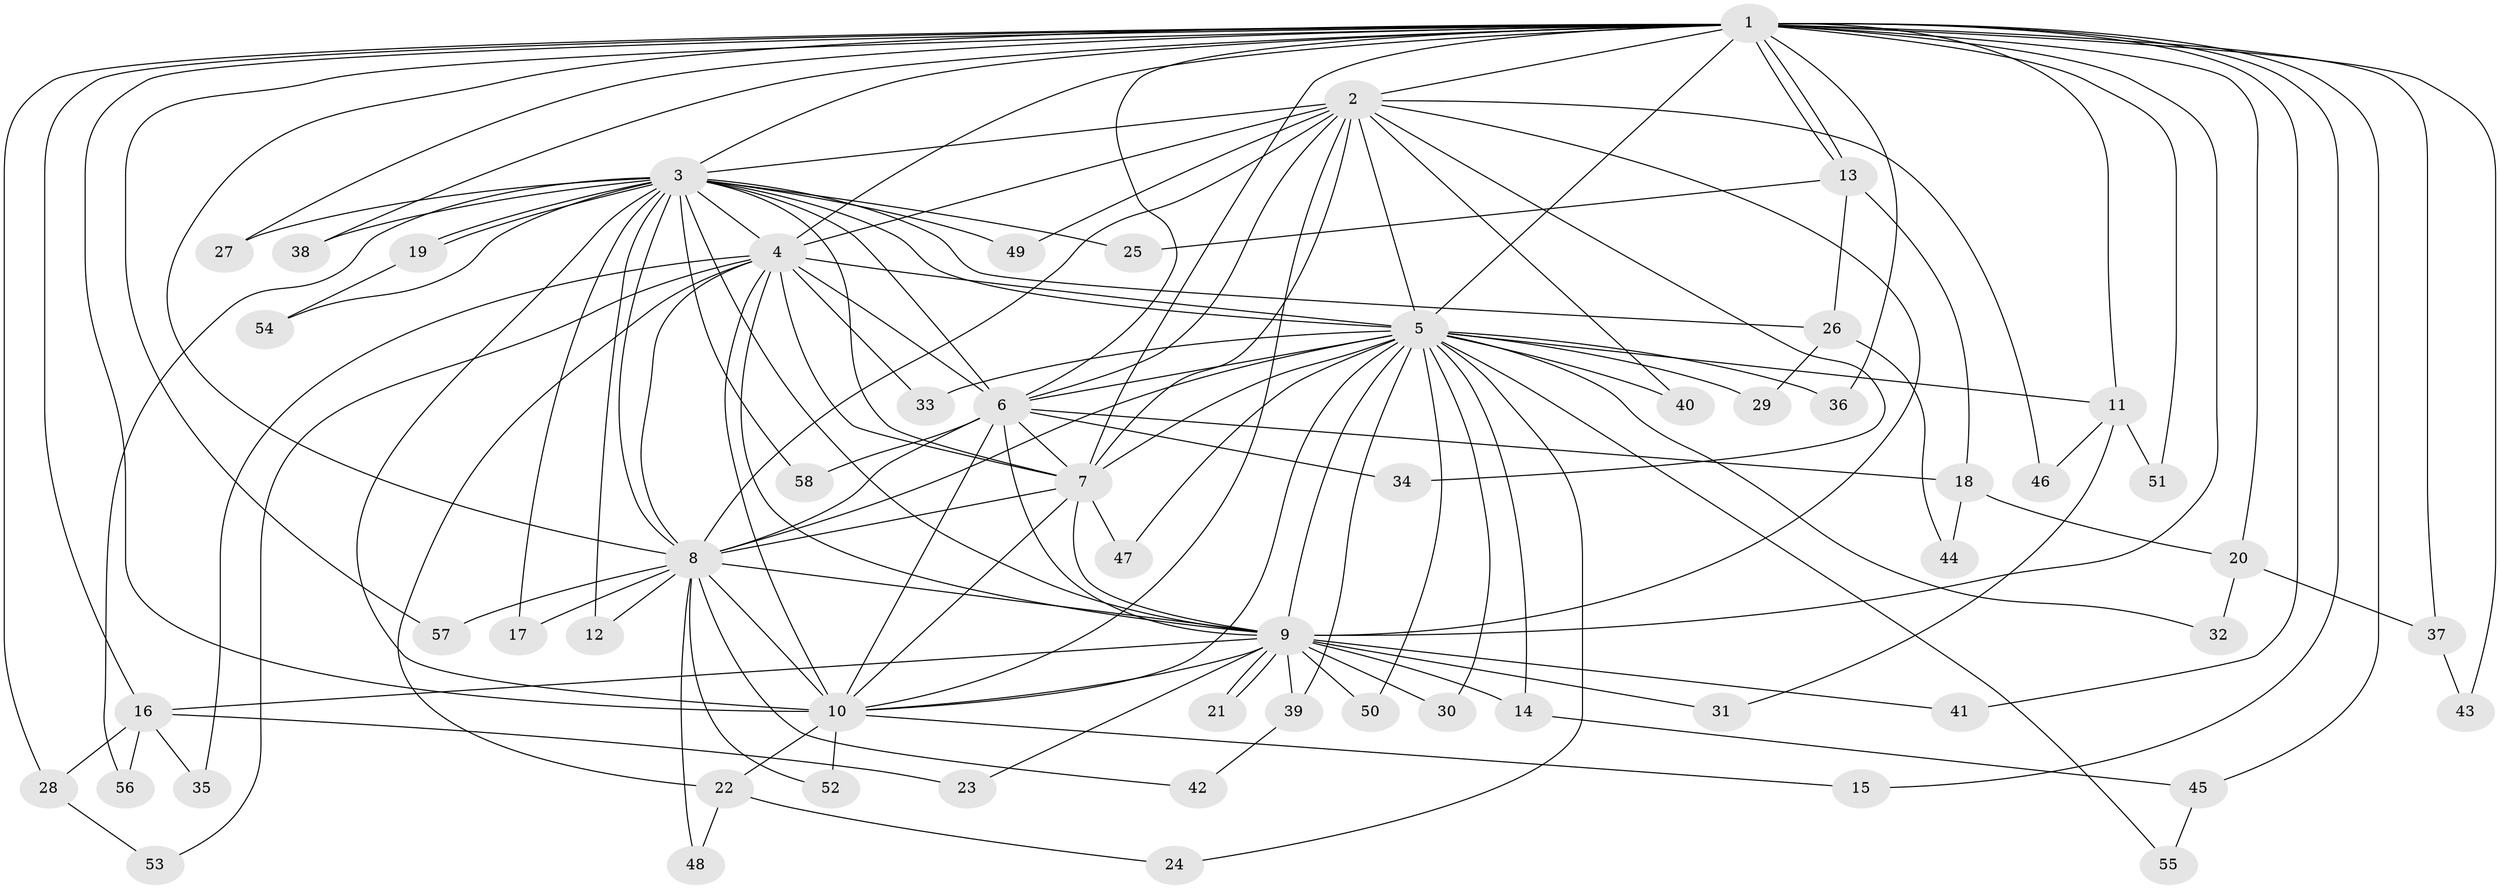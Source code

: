 // coarse degree distribution, {18: 0.022727272727272728, 12: 0.022727272727272728, 15: 0.022727272727272728, 23: 0.022727272727272728, 9: 0.045454545454545456, 11: 0.022727272727272728, 16: 0.022727272727272728, 5: 0.022727272727272728, 2: 0.5909090909090909, 7: 0.022727272727272728, 4: 0.09090909090909091, 6: 0.022727272727272728, 3: 0.045454545454545456, 1: 0.022727272727272728}
// Generated by graph-tools (version 1.1) at 2025/41/03/06/25 10:41:37]
// undirected, 58 vertices, 141 edges
graph export_dot {
graph [start="1"]
  node [color=gray90,style=filled];
  1;
  2;
  3;
  4;
  5;
  6;
  7;
  8;
  9;
  10;
  11;
  12;
  13;
  14;
  15;
  16;
  17;
  18;
  19;
  20;
  21;
  22;
  23;
  24;
  25;
  26;
  27;
  28;
  29;
  30;
  31;
  32;
  33;
  34;
  35;
  36;
  37;
  38;
  39;
  40;
  41;
  42;
  43;
  44;
  45;
  46;
  47;
  48;
  49;
  50;
  51;
  52;
  53;
  54;
  55;
  56;
  57;
  58;
  1 -- 2;
  1 -- 3;
  1 -- 4;
  1 -- 5;
  1 -- 6;
  1 -- 7;
  1 -- 8;
  1 -- 9;
  1 -- 10;
  1 -- 11;
  1 -- 13;
  1 -- 13;
  1 -- 15;
  1 -- 16;
  1 -- 20;
  1 -- 27;
  1 -- 28;
  1 -- 36;
  1 -- 37;
  1 -- 38;
  1 -- 41;
  1 -- 43;
  1 -- 45;
  1 -- 51;
  1 -- 57;
  2 -- 3;
  2 -- 4;
  2 -- 5;
  2 -- 6;
  2 -- 7;
  2 -- 8;
  2 -- 9;
  2 -- 10;
  2 -- 34;
  2 -- 40;
  2 -- 46;
  2 -- 49;
  3 -- 4;
  3 -- 5;
  3 -- 6;
  3 -- 7;
  3 -- 8;
  3 -- 9;
  3 -- 10;
  3 -- 12;
  3 -- 17;
  3 -- 19;
  3 -- 19;
  3 -- 25;
  3 -- 26;
  3 -- 27;
  3 -- 38;
  3 -- 49;
  3 -- 54;
  3 -- 56;
  3 -- 58;
  4 -- 5;
  4 -- 6;
  4 -- 7;
  4 -- 8;
  4 -- 9;
  4 -- 10;
  4 -- 22;
  4 -- 33;
  4 -- 35;
  4 -- 53;
  5 -- 6;
  5 -- 7;
  5 -- 8;
  5 -- 9;
  5 -- 10;
  5 -- 11;
  5 -- 14;
  5 -- 24;
  5 -- 29;
  5 -- 30;
  5 -- 32;
  5 -- 33;
  5 -- 36;
  5 -- 39;
  5 -- 40;
  5 -- 47;
  5 -- 50;
  5 -- 55;
  6 -- 7;
  6 -- 8;
  6 -- 9;
  6 -- 10;
  6 -- 18;
  6 -- 34;
  6 -- 58;
  7 -- 8;
  7 -- 9;
  7 -- 10;
  7 -- 47;
  8 -- 9;
  8 -- 10;
  8 -- 12;
  8 -- 17;
  8 -- 42;
  8 -- 48;
  8 -- 52;
  8 -- 57;
  9 -- 10;
  9 -- 14;
  9 -- 16;
  9 -- 21;
  9 -- 21;
  9 -- 23;
  9 -- 30;
  9 -- 31;
  9 -- 39;
  9 -- 41;
  9 -- 50;
  10 -- 15;
  10 -- 22;
  10 -- 52;
  11 -- 31;
  11 -- 46;
  11 -- 51;
  13 -- 18;
  13 -- 25;
  13 -- 26;
  14 -- 45;
  16 -- 23;
  16 -- 28;
  16 -- 35;
  16 -- 56;
  18 -- 20;
  18 -- 44;
  19 -- 54;
  20 -- 32;
  20 -- 37;
  22 -- 24;
  22 -- 48;
  26 -- 29;
  26 -- 44;
  28 -- 53;
  37 -- 43;
  39 -- 42;
  45 -- 55;
}
